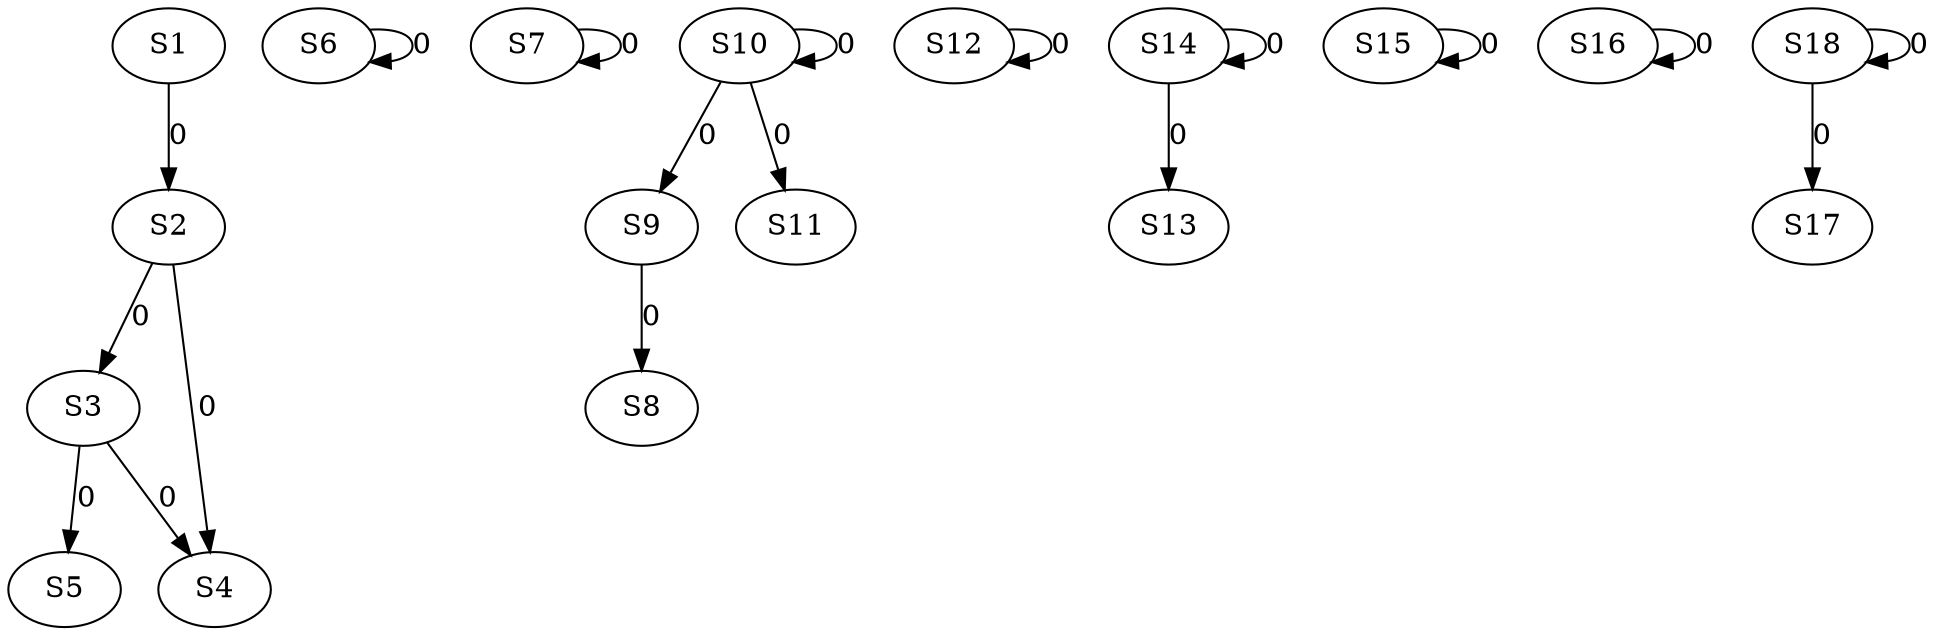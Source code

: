 strict digraph {
	S1 -> S2 [ label = 0 ];
	S2 -> S3 [ label = 0 ];
	S2 -> S4 [ label = 0 ];
	S3 -> S5 [ label = 0 ];
	S6 -> S6 [ label = 0 ];
	S7 -> S7 [ label = 0 ];
	S9 -> S8 [ label = 0 ];
	S10 -> S9 [ label = 0 ];
	S10 -> S10 [ label = 0 ];
	S10 -> S11 [ label = 0 ];
	S12 -> S12 [ label = 0 ];
	S14 -> S13 [ label = 0 ];
	S14 -> S14 [ label = 0 ];
	S15 -> S15 [ label = 0 ];
	S16 -> S16 [ label = 0 ];
	S18 -> S17 [ label = 0 ];
	S18 -> S18 [ label = 0 ];
	S3 -> S4 [ label = 0 ];
}